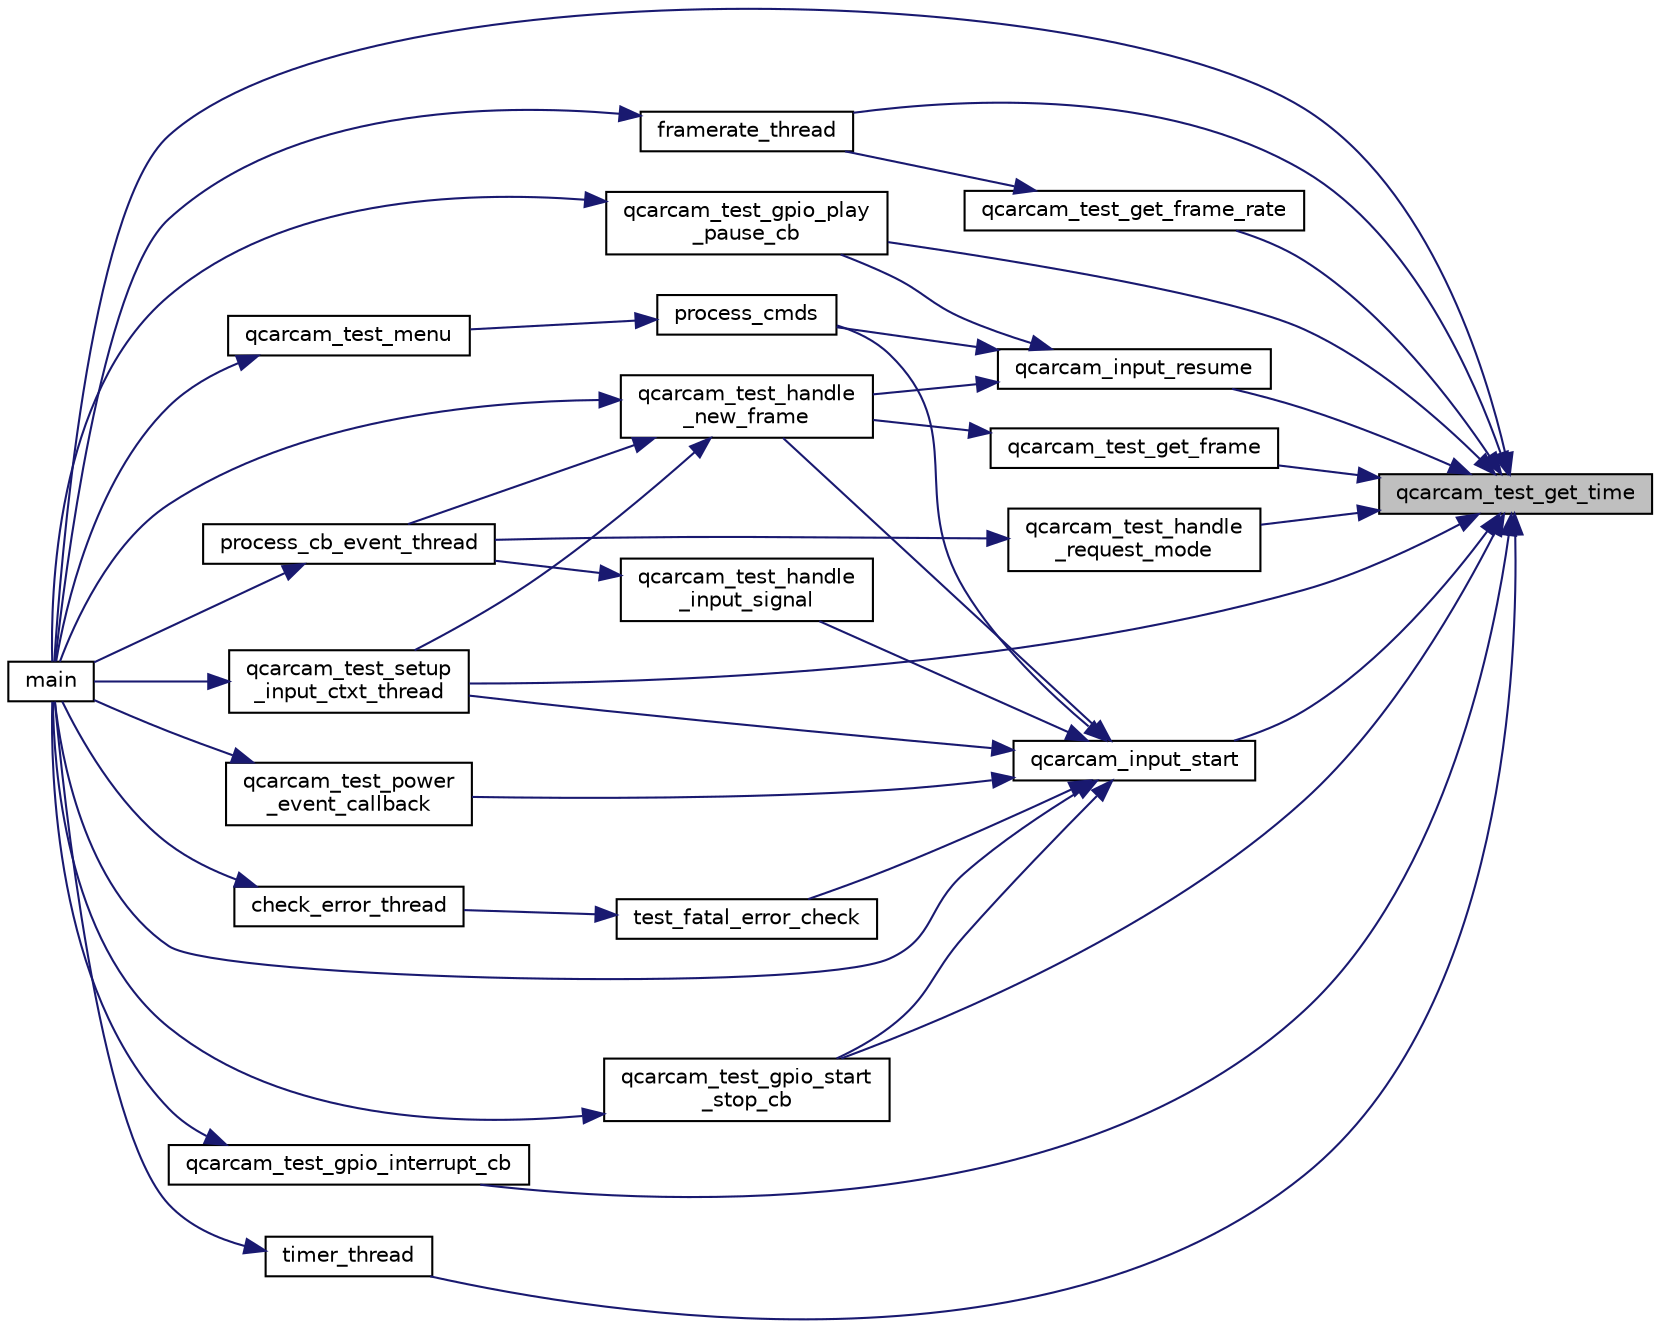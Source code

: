 digraph "qcarcam_test_get_time"
{
 // LATEX_PDF_SIZE
  edge [fontname="Helvetica",fontsize="10",labelfontname="Helvetica",labelfontsize="10"];
  node [fontname="Helvetica",fontsize="10",shape=record];
  rankdir="RL";
  Node1 [label="qcarcam_test_get_time",height=0.2,width=0.4,color="black", fillcolor="grey75", style="filled", fontcolor="black",tooltip=" "];
  Node1 -> Node2 [dir="back",color="midnightblue",fontsize="10",style="solid"];
  Node2 [label="framerate_thread",height=0.2,width=0.4,color="black", fillcolor="white", style="filled",URL="$qcarcam__test_8cpp.html#aed2e29442563aca40f1d02416a263f98",tooltip=" "];
  Node2 -> Node3 [dir="back",color="midnightblue",fontsize="10",style="solid"];
  Node3 [label="main",height=0.2,width=0.4,color="black", fillcolor="white", style="filled",URL="$qcarcam__test_8cpp.html#a3c04138a5bfe5d72780bb7e82a18e627",tooltip=" "];
  Node1 -> Node3 [dir="back",color="midnightblue",fontsize="10",style="solid"];
  Node1 -> Node4 [dir="back",color="midnightblue",fontsize="10",style="solid"];
  Node4 [label="qcarcam_input_resume",height=0.2,width=0.4,color="black", fillcolor="white", style="filled",URL="$qcarcam__test_8cpp.html#a771495f4ddec4db0f276b9f766b70802",tooltip=" "];
  Node4 -> Node5 [dir="back",color="midnightblue",fontsize="10",style="solid"];
  Node5 [label="process_cmds",height=0.2,width=0.4,color="black", fillcolor="white", style="filled",URL="$qcarcam__test__menu_8cpp.html#ac8ea3de86b3a9882081ac5c744c4991d",tooltip=" "];
  Node5 -> Node6 [dir="back",color="midnightblue",fontsize="10",style="solid"];
  Node6 [label="qcarcam_test_menu",height=0.2,width=0.4,color="black", fillcolor="white", style="filled",URL="$qcarcam__test_8h.html#a5fad88ee564007c3dca72a3c881e84c0",tooltip=" "];
  Node6 -> Node3 [dir="back",color="midnightblue",fontsize="10",style="solid"];
  Node4 -> Node7 [dir="back",color="midnightblue",fontsize="10",style="solid"];
  Node7 [label="qcarcam_test_gpio_play\l_pause_cb",height=0.2,width=0.4,color="black", fillcolor="white", style="filled",URL="$qcarcam__test_8cpp.html#a3ea31c331b966857d52c43b784735911",tooltip=" "];
  Node7 -> Node3 [dir="back",color="midnightblue",fontsize="10",style="solid"];
  Node4 -> Node8 [dir="back",color="midnightblue",fontsize="10",style="solid"];
  Node8 [label="qcarcam_test_handle\l_new_frame",height=0.2,width=0.4,color="black", fillcolor="white", style="filled",URL="$qcarcam__test_8cpp.html#a3187907bbf2e1fdfb4ed20fef050ae62",tooltip=" "];
  Node8 -> Node3 [dir="back",color="midnightblue",fontsize="10",style="solid"];
  Node8 -> Node9 [dir="back",color="midnightblue",fontsize="10",style="solid"];
  Node9 [label="process_cb_event_thread",height=0.2,width=0.4,color="black", fillcolor="white", style="filled",URL="$qcarcam__test_8cpp.html#af254dd28d2cd7043ae5b4c055c227caf",tooltip=" "];
  Node9 -> Node3 [dir="back",color="midnightblue",fontsize="10",style="solid"];
  Node8 -> Node10 [dir="back",color="midnightblue",fontsize="10",style="solid"];
  Node10 [label="qcarcam_test_setup\l_input_ctxt_thread",height=0.2,width=0.4,color="black", fillcolor="white", style="filled",URL="$qcarcam__test_8cpp.html#a53c2c681f04f2cfb1756f17be9333206",tooltip=" "];
  Node10 -> Node3 [dir="back",color="midnightblue",fontsize="10",style="solid"];
  Node1 -> Node11 [dir="back",color="midnightblue",fontsize="10",style="solid"];
  Node11 [label="qcarcam_input_start",height=0.2,width=0.4,color="black", fillcolor="white", style="filled",URL="$qcarcam__test_8cpp.html#a618ce40fb6f604b475d7bfc027f76db1",tooltip=" "];
  Node11 -> Node3 [dir="back",color="midnightblue",fontsize="10",style="solid"];
  Node11 -> Node5 [dir="back",color="midnightblue",fontsize="10",style="solid"];
  Node11 -> Node12 [dir="back",color="midnightblue",fontsize="10",style="solid"];
  Node12 [label="qcarcam_test_gpio_start\l_stop_cb",height=0.2,width=0.4,color="black", fillcolor="white", style="filled",URL="$qcarcam__test_8cpp.html#a8a0f5eb27fd8cf4a8658253ec3b82d44",tooltip=" "];
  Node12 -> Node3 [dir="back",color="midnightblue",fontsize="10",style="solid"];
  Node11 -> Node13 [dir="back",color="midnightblue",fontsize="10",style="solid"];
  Node13 [label="qcarcam_test_handle\l_input_signal",height=0.2,width=0.4,color="black", fillcolor="white", style="filled",URL="$qcarcam__test_8cpp.html#afc2e9d2da048888b27810a3d254be1f0",tooltip=" "];
  Node13 -> Node9 [dir="back",color="midnightblue",fontsize="10",style="solid"];
  Node11 -> Node8 [dir="back",color="midnightblue",fontsize="10",style="solid"];
  Node11 -> Node14 [dir="back",color="midnightblue",fontsize="10",style="solid"];
  Node14 [label="qcarcam_test_power\l_event_callback",height=0.2,width=0.4,color="black", fillcolor="white", style="filled",URL="$qcarcam__test_8cpp.html#a8803c5d1f34f9b31afc1c9416ca44bf6",tooltip=" "];
  Node14 -> Node3 [dir="back",color="midnightblue",fontsize="10",style="solid"];
  Node11 -> Node10 [dir="back",color="midnightblue",fontsize="10",style="solid"];
  Node11 -> Node15 [dir="back",color="midnightblue",fontsize="10",style="solid"];
  Node15 [label="test_fatal_error_check",height=0.2,width=0.4,color="black", fillcolor="white", style="filled",URL="$qcarcam__test_8cpp.html#a3ea878382a1e9d4e5129466f9ae2a550",tooltip=" "];
  Node15 -> Node16 [dir="back",color="midnightblue",fontsize="10",style="solid"];
  Node16 [label="check_error_thread",height=0.2,width=0.4,color="black", fillcolor="white", style="filled",URL="$qcarcam__test_8cpp.html#a443aba7876e6726e373221d5b5ce10a5",tooltip=" "];
  Node16 -> Node3 [dir="back",color="midnightblue",fontsize="10",style="solid"];
  Node1 -> Node17 [dir="back",color="midnightblue",fontsize="10",style="solid"];
  Node17 [label="qcarcam_test_get_frame",height=0.2,width=0.4,color="black", fillcolor="white", style="filled",URL="$qcarcam__test_8cpp.html#ad4c6fef83b86686ff8ec30cde7021e19",tooltip=" "];
  Node17 -> Node8 [dir="back",color="midnightblue",fontsize="10",style="solid"];
  Node1 -> Node18 [dir="back",color="midnightblue",fontsize="10",style="solid"];
  Node18 [label="qcarcam_test_get_frame_rate",height=0.2,width=0.4,color="black", fillcolor="white", style="filled",URL="$qcarcam__test_8cpp.html#aba2825786c738a4e9d727a277f848a14",tooltip=" "];
  Node18 -> Node2 [dir="back",color="midnightblue",fontsize="10",style="solid"];
  Node1 -> Node19 [dir="back",color="midnightblue",fontsize="10",style="solid"];
  Node19 [label="qcarcam_test_gpio_interrupt_cb",height=0.2,width=0.4,color="black", fillcolor="white", style="filled",URL="$qcarcam__test_8cpp.html#ac9655336e3ef5ff26b9c0553f4729276",tooltip=" "];
  Node19 -> Node3 [dir="back",color="midnightblue",fontsize="10",style="solid"];
  Node1 -> Node7 [dir="back",color="midnightblue",fontsize="10",style="solid"];
  Node1 -> Node12 [dir="back",color="midnightblue",fontsize="10",style="solid"];
  Node1 -> Node20 [dir="back",color="midnightblue",fontsize="10",style="solid"];
  Node20 [label="qcarcam_test_handle\l_request_mode",height=0.2,width=0.4,color="black", fillcolor="white", style="filled",URL="$qcarcam__test_8cpp.html#a158beefbbceed71c82776623456f4bc9",tooltip=" "];
  Node20 -> Node9 [dir="back",color="midnightblue",fontsize="10",style="solid"];
  Node1 -> Node10 [dir="back",color="midnightblue",fontsize="10",style="solid"];
  Node1 -> Node21 [dir="back",color="midnightblue",fontsize="10",style="solid"];
  Node21 [label="timer_thread",height=0.2,width=0.4,color="black", fillcolor="white", style="filled",URL="$qcarcam__test_8cpp.html#a81c21dd7212e067665f561fd60cb708d",tooltip=" "];
  Node21 -> Node3 [dir="back",color="midnightblue",fontsize="10",style="solid"];
}
